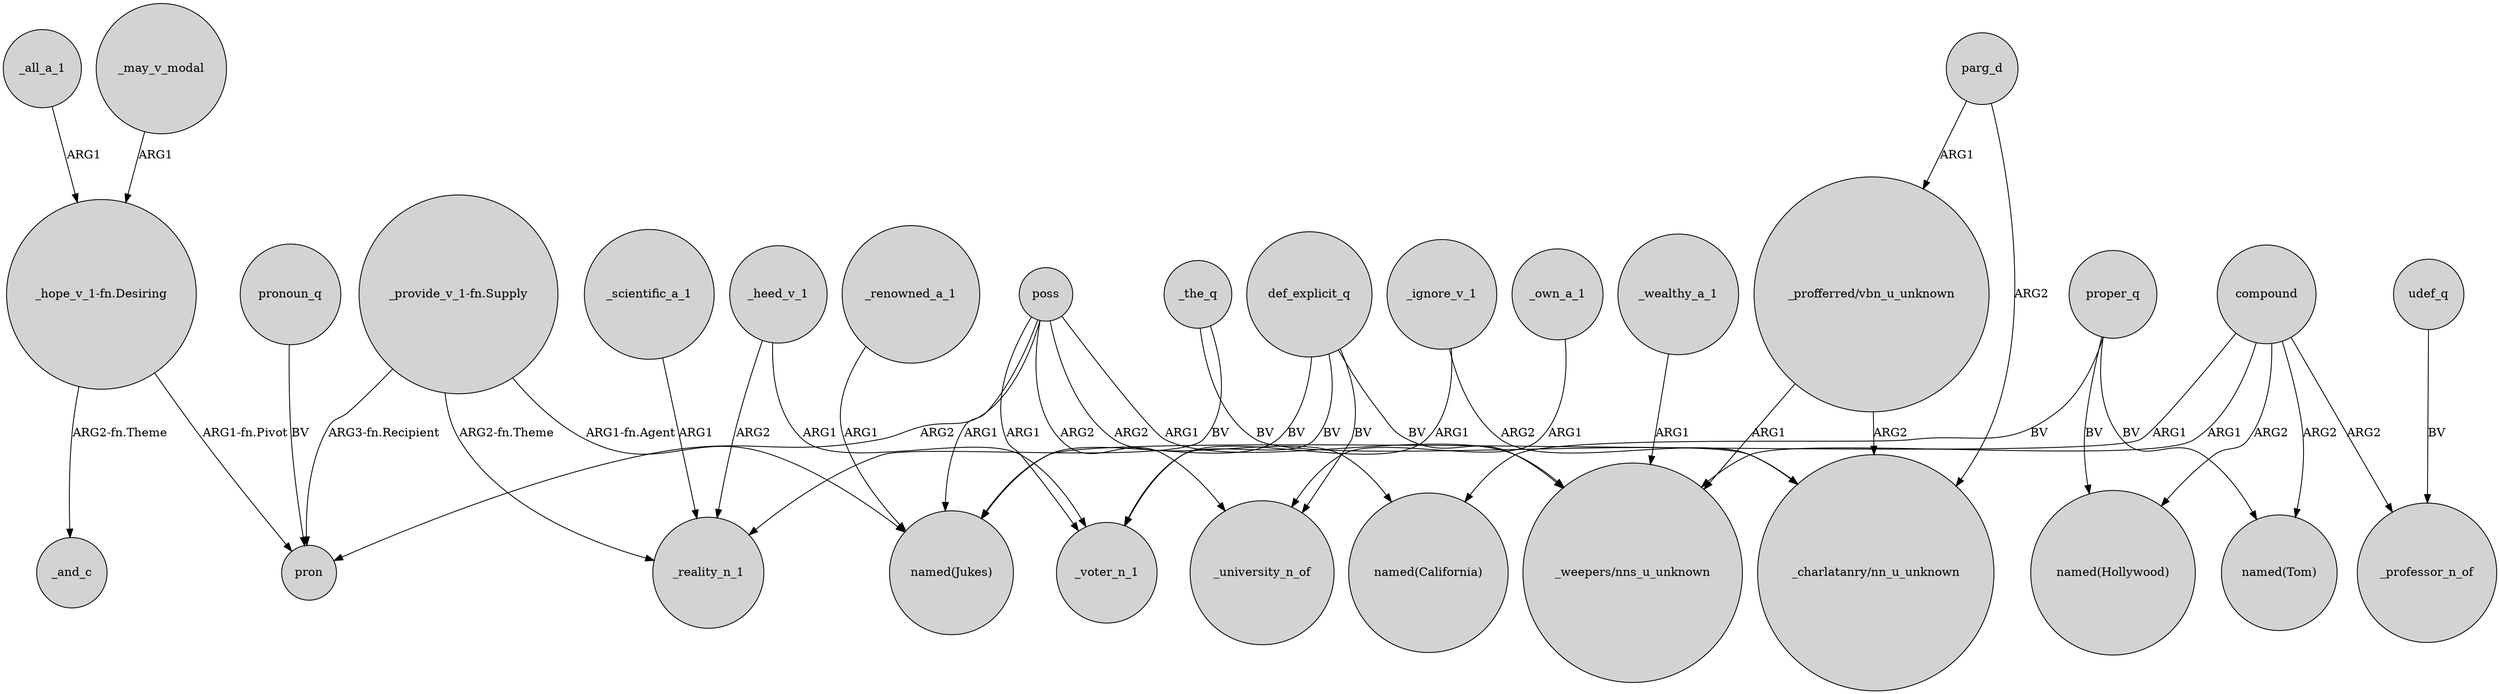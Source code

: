digraph {
	node [shape=circle style=filled]
	_heed_v_1 -> _reality_n_1 [label=ARG2]
	"_hope_v_1-fn.Desiring" -> pron [label="ARG1-fn.Pivot"]
	"_provide_v_1-fn.Supply" -> pron [label="ARG3-fn.Recipient"]
	poss -> _voter_n_1 [label=ARG1]
	_renowned_a_1 -> "named(Jukes)" [label=ARG1]
	compound -> "named(Hollywood)" [label=ARG2]
	udef_q -> _professor_n_of [label=BV]
	poss -> pron [label=ARG2]
	_wealthy_a_1 -> "_weepers/nns_u_unknown" [label=ARG1]
	compound -> "named(Jukes)" [label=ARG1]
	"_provide_v_1-fn.Supply" -> _reality_n_1 [label="ARG2-fn.Theme"]
	poss -> "named(California)" [label=ARG2]
	def_explicit_q -> _university_n_of [label=BV]
	"_profferred/vbn_u_unknown" -> "_weepers/nns_u_unknown" [label=ARG1]
	compound -> "_weepers/nns_u_unknown" [label=ARG1]
	parg_d -> "_charlatanry/nn_u_unknown" [label=ARG2]
	proper_q -> "named(California)" [label=BV]
	compound -> _professor_n_of [label=ARG2]
	"_profferred/vbn_u_unknown" -> "_charlatanry/nn_u_unknown" [label=ARG2]
	_ignore_v_1 -> _voter_n_1 [label=ARG1]
	def_explicit_q -> "named(Jukes)" [label=BV]
	"_provide_v_1-fn.Supply" -> "named(Jukes)" [label="ARG1-fn.Agent"]
	_own_a_1 -> _university_n_of [label=ARG1]
	poss -> _university_n_of [label=ARG2]
	pronoun_q -> pron [label=BV]
	_ignore_v_1 -> "_charlatanry/nn_u_unknown" [label=ARG2]
	_all_a_1 -> "_hope_v_1-fn.Desiring" [label=ARG1]
	poss -> "_weepers/nns_u_unknown" [label=ARG1]
	_the_q -> _reality_n_1 [label=BV]
	def_explicit_q -> "_weepers/nns_u_unknown" [label=BV]
	proper_q -> "named(Hollywood)" [label=BV]
	poss -> "named(Jukes)" [label=ARG1]
	compound -> "named(Tom)" [label=ARG2]
	def_explicit_q -> _voter_n_1 [label=BV]
	proper_q -> "named(Tom)" [label=BV]
	parg_d -> "_profferred/vbn_u_unknown" [label=ARG1]
	_the_q -> "_charlatanry/nn_u_unknown" [label=BV]
	"_hope_v_1-fn.Desiring" -> _and_c [label="ARG2-fn.Theme"]
	_scientific_a_1 -> _reality_n_1 [label=ARG1]
	_may_v_modal -> "_hope_v_1-fn.Desiring" [label=ARG1]
	_heed_v_1 -> _voter_n_1 [label=ARG1]
}

